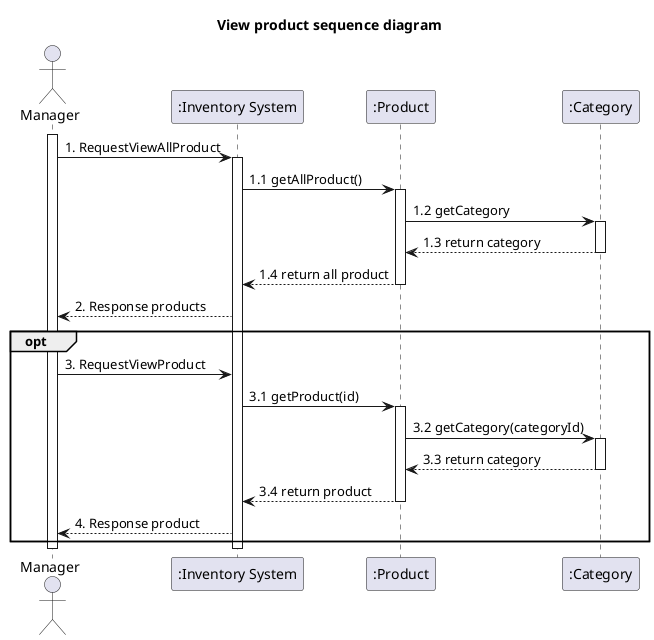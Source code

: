 @startuml
'example
title View product sequence diagram

actor Manager as actorManager
participant ":Inventory System" as InventorySystem
participant ":Product" as classProduct
participant ":Category" as classCategory

activate actorManager

actorManager -> InventorySystem: 1. RequestViewAllProduct
activate InventorySystem


InventorySystem -> classProduct: 1.1 getAllProduct()
activate classProduct

classProduct -> classCategory: 1.2 getCategory
activate classCategory

classCategory --> classProduct: 1.3 return category
deactivate classCategory

classProduct --> InventorySystem: 1.4 return all product
deactivate classProduct

InventorySystem --> actorManager : 2. Response products


opt

actorManager -> InventorySystem: 3. RequestViewProduct


InventorySystem -> classProduct: 3.1 getProduct(id)
activate classProduct

classProduct -> classCategory: 3.2 getCategory(categoryId)
activate classCategory

classCategory --> classProduct: 3.3 return category
deactivate classCategory

classProduct --> InventorySystem: 3.4 return product
deactivate classProduct

InventorySystem --> actorManager : 4. Response product

end
deactivate InventorySystem

deactivate actorManager

@enduml